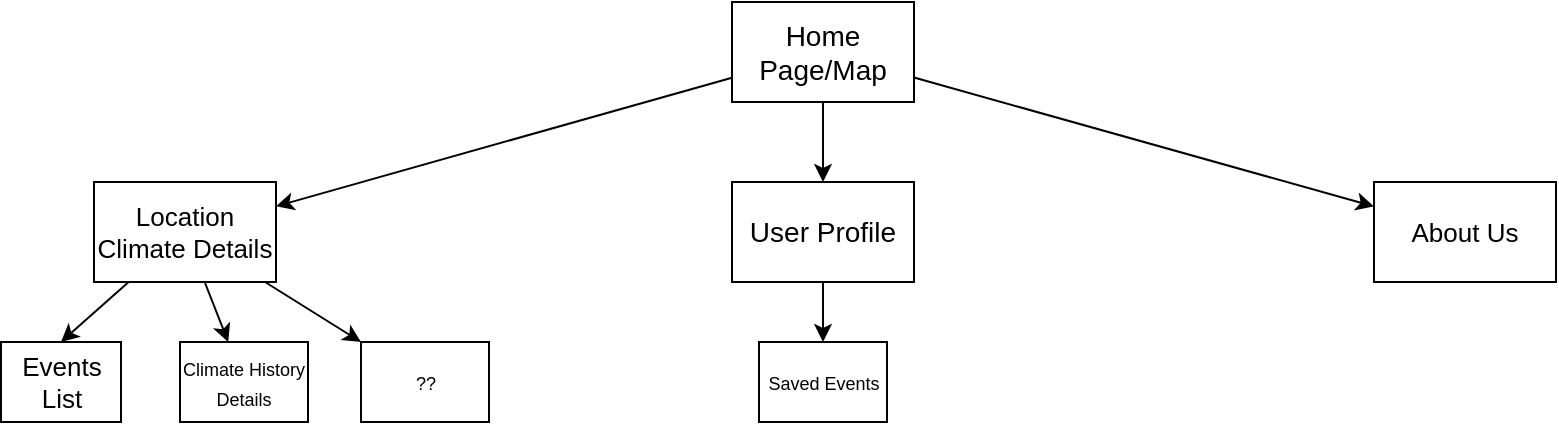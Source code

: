 <mxfile>
    <diagram id="_ywZzZxLd2t11FeY7HQ6" name="Page-1">
        <mxGraphModel dx="871" dy="360" grid="1" gridSize="10" guides="1" tooltips="1" connect="1" arrows="1" fold="1" page="1" pageScale="1" pageWidth="850" pageHeight="1100" math="0" shadow="0">
            <root>
                <mxCell id="0"/>
                <mxCell id="1" parent="0"/>
                <mxCell id="22" style="edgeStyle=none;html=1;fontSize=9;" edge="1" parent="1" source="3" target="13">
                    <mxGeometry relative="1" as="geometry"/>
                </mxCell>
                <mxCell id="23" style="edgeStyle=none;html=1;fontSize=9;" edge="1" parent="1" source="3" target="14">
                    <mxGeometry relative="1" as="geometry"/>
                </mxCell>
                <mxCell id="24" style="edgeStyle=none;html=1;fontSize=9;" edge="1" parent="1" source="3" target="15">
                    <mxGeometry relative="1" as="geometry"/>
                </mxCell>
                <mxCell id="3" value="&lt;font style=&quot;font-size: 14px&quot;&gt;Home Page/Map&lt;/font&gt;" style="rounded=0;whiteSpace=wrap;html=1;" vertex="1" parent="1">
                    <mxGeometry x="379" y="30" width="91" height="50" as="geometry"/>
                </mxCell>
                <mxCell id="25" style="edgeStyle=none;html=1;fontSize=9;" edge="1" parent="1" source="13" target="21">
                    <mxGeometry relative="1" as="geometry"/>
                </mxCell>
                <mxCell id="13" value="&lt;font style=&quot;font-size: 14px&quot;&gt;User Profile&lt;/font&gt;" style="rounded=0;whiteSpace=wrap;html=1;" vertex="1" parent="1">
                    <mxGeometry x="379" y="120" width="91" height="50" as="geometry"/>
                </mxCell>
                <mxCell id="26" style="edgeStyle=none;html=1;entryX=0.5;entryY=0;entryDx=0;entryDy=0;fontSize=9;" edge="1" parent="1" source="14" target="16">
                    <mxGeometry relative="1" as="geometry"/>
                </mxCell>
                <mxCell id="27" style="edgeStyle=none;html=1;fontSize=9;" edge="1" parent="1" source="14" target="19">
                    <mxGeometry relative="1" as="geometry"/>
                </mxCell>
                <mxCell id="28" style="edgeStyle=none;html=1;fontSize=9;" edge="1" parent="1" source="14" target="20">
                    <mxGeometry relative="1" as="geometry"/>
                </mxCell>
                <mxCell id="14" value="&lt;font style=&quot;font-size: 13px&quot;&gt;Location Climate Details&lt;/font&gt;" style="rounded=0;whiteSpace=wrap;html=1;" vertex="1" parent="1">
                    <mxGeometry x="60" y="120" width="91" height="50" as="geometry"/>
                </mxCell>
                <mxCell id="15" value="&lt;font style=&quot;font-size: 13px&quot;&gt;About Us&lt;/font&gt;" style="rounded=0;whiteSpace=wrap;html=1;" vertex="1" parent="1">
                    <mxGeometry x="700" y="120" width="91" height="50" as="geometry"/>
                </mxCell>
                <mxCell id="16" value="&lt;span style=&quot;font-size: 13px&quot;&gt;Events List&lt;/span&gt;" style="rounded=0;whiteSpace=wrap;html=1;" vertex="1" parent="1">
                    <mxGeometry x="13.5" y="200" width="60" height="40" as="geometry"/>
                </mxCell>
                <mxCell id="19" value="&lt;font style=&quot;font-size: 9px&quot;&gt;Climate History Details&lt;/font&gt;" style="rounded=0;whiteSpace=wrap;html=1;" vertex="1" parent="1">
                    <mxGeometry x="103" y="200" width="64" height="40" as="geometry"/>
                </mxCell>
                <mxCell id="20" value="&lt;font style=&quot;font-size: 9px&quot;&gt;??&lt;/font&gt;" style="rounded=0;whiteSpace=wrap;html=1;" vertex="1" parent="1">
                    <mxGeometry x="193.5" y="200" width="64" height="40" as="geometry"/>
                </mxCell>
                <mxCell id="21" value="&lt;font style=&quot;font-size: 9px&quot;&gt;Saved Events&lt;/font&gt;" style="rounded=0;whiteSpace=wrap;html=1;" vertex="1" parent="1">
                    <mxGeometry x="392.5" y="200" width="64" height="40" as="geometry"/>
                </mxCell>
            </root>
        </mxGraphModel>
    </diagram>
</mxfile>
